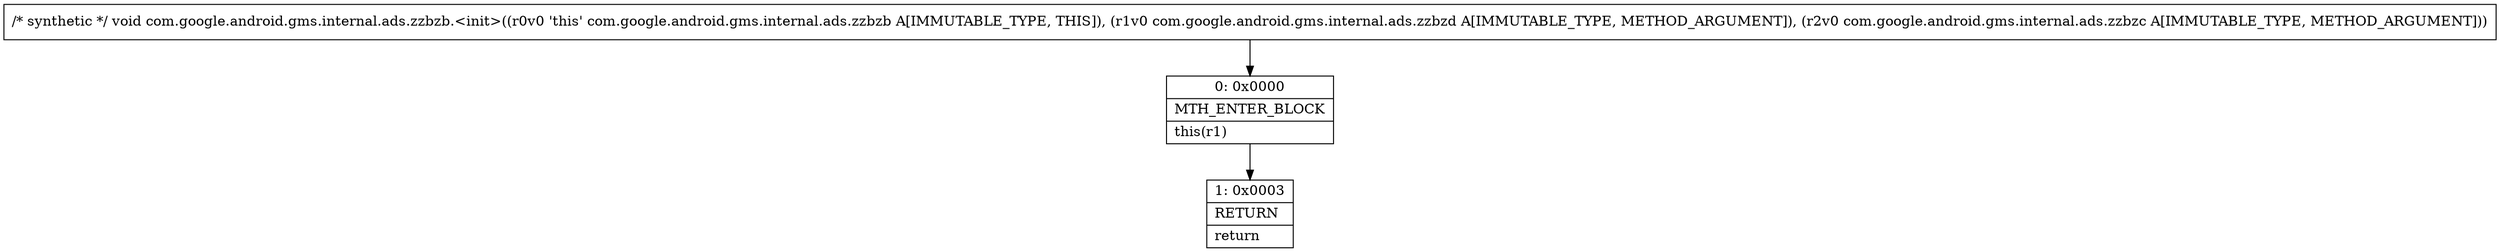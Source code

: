 digraph "CFG forcom.google.android.gms.internal.ads.zzbzb.\<init\>(Lcom\/google\/android\/gms\/internal\/ads\/zzbzd;Lcom\/google\/android\/gms\/internal\/ads\/zzbzc;)V" {
Node_0 [shape=record,label="{0\:\ 0x0000|MTH_ENTER_BLOCK\l|this(r1)\l}"];
Node_1 [shape=record,label="{1\:\ 0x0003|RETURN\l|return\l}"];
MethodNode[shape=record,label="{\/* synthetic *\/ void com.google.android.gms.internal.ads.zzbzb.\<init\>((r0v0 'this' com.google.android.gms.internal.ads.zzbzb A[IMMUTABLE_TYPE, THIS]), (r1v0 com.google.android.gms.internal.ads.zzbzd A[IMMUTABLE_TYPE, METHOD_ARGUMENT]), (r2v0 com.google.android.gms.internal.ads.zzbzc A[IMMUTABLE_TYPE, METHOD_ARGUMENT])) }"];
MethodNode -> Node_0;
Node_0 -> Node_1;
}

